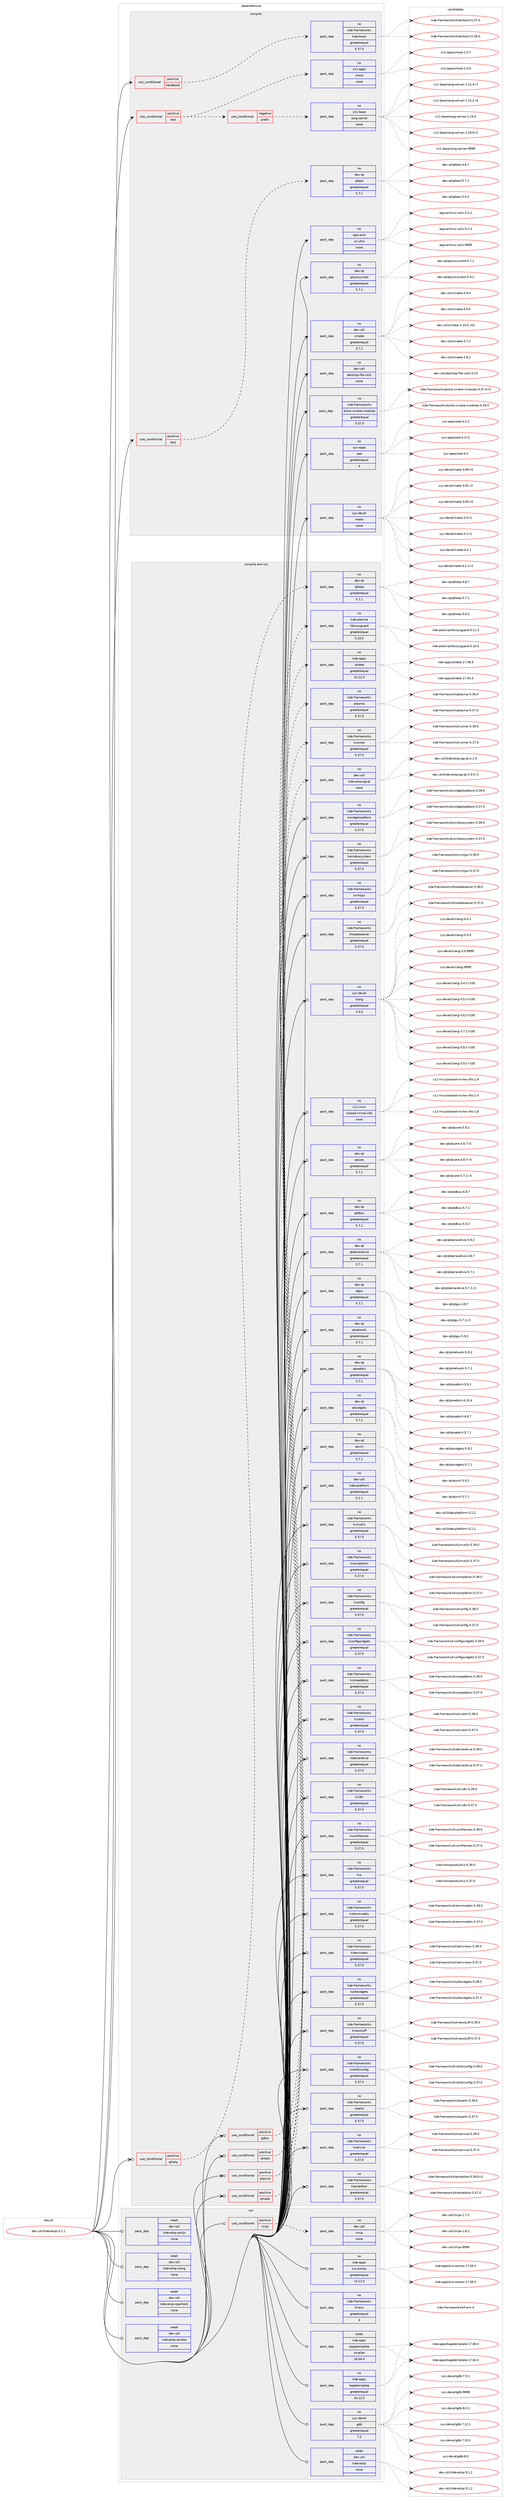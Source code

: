 digraph prolog {

# *************
# Graph options
# *************

newrank=true;
concentrate=true;
compound=true;
graph [rankdir=LR,fontname=Helvetica,fontsize=10,ranksep=1.5];#, ranksep=2.5, nodesep=0.2];
edge  [arrowhead=vee];
node  [fontname=Helvetica,fontsize=10];

# **********
# The ebuild
# **********

subgraph cluster_leftcol {
color=gray;
rank=same;
label=<<i>ebuild</i>>;
id [label="dev-util/kdevelop-5.1.1", color=red, width=4, href="../dev-util/kdevelop-5.1.1.svg"];
}

# ****************
# The dependencies
# ****************

subgraph cluster_midcol {
color=gray;
label=<<i>dependencies</i>>;
subgraph cluster_compile {
fillcolor="#eeeeee";
style=filled;
label=<<i>compile</i>>;
subgraph cond78330 {
dependency286411 [label=<<TABLE BORDER="0" CELLBORDER="1" CELLSPACING="0" CELLPADDING="4"><TR><TD ROWSPAN="3" CELLPADDING="10">use_conditional</TD></TR><TR><TD>positive</TD></TR><TR><TD>handbook</TD></TR></TABLE>>, shape=none, color=red];
subgraph pack203830 {
dependency286412 [label=<<TABLE BORDER="0" CELLBORDER="1" CELLSPACING="0" CELLPADDING="4" WIDTH="220"><TR><TD ROWSPAN="6" CELLPADDING="30">pack_dep</TD></TR><TR><TD WIDTH="110">no</TD></TR><TR><TD>kde-frameworks</TD></TR><TR><TD>kdoctools</TD></TR><TR><TD>greaterequal</TD></TR><TR><TD>5.37.0</TD></TR></TABLE>>, shape=none, color=blue];
}
dependency286411:e -> dependency286412:w [weight=20,style="dashed",arrowhead="vee"];
}
id:e -> dependency286411:w [weight=20,style="solid",arrowhead="vee"];
subgraph cond78331 {
dependency286413 [label=<<TABLE BORDER="0" CELLBORDER="1" CELLSPACING="0" CELLPADDING="4"><TR><TD ROWSPAN="3" CELLPADDING="10">use_conditional</TD></TR><TR><TD>positive</TD></TR><TR><TD>test</TD></TR></TABLE>>, shape=none, color=red];
subgraph cond78332 {
dependency286414 [label=<<TABLE BORDER="0" CELLBORDER="1" CELLSPACING="0" CELLPADDING="4"><TR><TD ROWSPAN="3" CELLPADDING="10">use_conditional</TD></TR><TR><TD>negative</TD></TR><TR><TD>prefix</TD></TR></TABLE>>, shape=none, color=red];
subgraph pack203831 {
dependency286415 [label=<<TABLE BORDER="0" CELLBORDER="1" CELLSPACING="0" CELLPADDING="4" WIDTH="220"><TR><TD ROWSPAN="6" CELLPADDING="30">pack_dep</TD></TR><TR><TD WIDTH="110">no</TD></TR><TR><TD>x11-base</TD></TR><TR><TD>xorg-server</TD></TR><TR><TD>none</TD></TR><TR><TD></TD></TR></TABLE>>, shape=none, color=blue];
}
dependency286414:e -> dependency286415:w [weight=20,style="dashed",arrowhead="vee"];
}
dependency286413:e -> dependency286414:w [weight=20,style="dashed",arrowhead="vee"];
subgraph pack203832 {
dependency286416 [label=<<TABLE BORDER="0" CELLBORDER="1" CELLSPACING="0" CELLPADDING="4" WIDTH="220"><TR><TD ROWSPAN="6" CELLPADDING="30">pack_dep</TD></TR><TR><TD WIDTH="110">no</TD></TR><TR><TD>x11-apps</TD></TR><TR><TD>xhost</TD></TR><TR><TD>none</TD></TR><TR><TD></TD></TR></TABLE>>, shape=none, color=blue];
}
dependency286413:e -> dependency286416:w [weight=20,style="dashed",arrowhead="vee"];
}
id:e -> dependency286413:w [weight=20,style="solid",arrowhead="vee"];
subgraph cond78333 {
dependency286417 [label=<<TABLE BORDER="0" CELLBORDER="1" CELLSPACING="0" CELLPADDING="4"><TR><TD ROWSPAN="3" CELLPADDING="10">use_conditional</TD></TR><TR><TD>positive</TD></TR><TR><TD>test</TD></TR></TABLE>>, shape=none, color=red];
subgraph pack203833 {
dependency286418 [label=<<TABLE BORDER="0" CELLBORDER="1" CELLSPACING="0" CELLPADDING="4" WIDTH="220"><TR><TD ROWSPAN="6" CELLPADDING="30">pack_dep</TD></TR><TR><TD WIDTH="110">no</TD></TR><TR><TD>dev-qt</TD></TR><TR><TD>qttest</TD></TR><TR><TD>greaterequal</TD></TR><TR><TD>5.7.1</TD></TR></TABLE>>, shape=none, color=blue];
}
dependency286417:e -> dependency286418:w [weight=20,style="dashed",arrowhead="vee"];
}
id:e -> dependency286417:w [weight=20,style="solid",arrowhead="vee"];
subgraph pack203834 {
dependency286419 [label=<<TABLE BORDER="0" CELLBORDER="1" CELLSPACING="0" CELLPADDING="4" WIDTH="220"><TR><TD ROWSPAN="6" CELLPADDING="30">pack_dep</TD></TR><TR><TD WIDTH="110">no</TD></TR><TR><TD>app-arch</TD></TR><TR><TD>xz-utils</TD></TR><TR><TD>none</TD></TR><TR><TD></TD></TR></TABLE>>, shape=none, color=blue];
}
id:e -> dependency286419:w [weight=20,style="solid",arrowhead="vee"];
subgraph pack203835 {
dependency286420 [label=<<TABLE BORDER="0" CELLBORDER="1" CELLSPACING="0" CELLPADDING="4" WIDTH="220"><TR><TD ROWSPAN="6" CELLPADDING="30">pack_dep</TD></TR><TR><TD WIDTH="110">no</TD></TR><TR><TD>dev-qt</TD></TR><TR><TD>qtconcurrent</TD></TR><TR><TD>greaterequal</TD></TR><TR><TD>5.7.1</TD></TR></TABLE>>, shape=none, color=blue];
}
id:e -> dependency286420:w [weight=20,style="solid",arrowhead="vee"];
subgraph pack203836 {
dependency286421 [label=<<TABLE BORDER="0" CELLBORDER="1" CELLSPACING="0" CELLPADDING="4" WIDTH="220"><TR><TD ROWSPAN="6" CELLPADDING="30">pack_dep</TD></TR><TR><TD WIDTH="110">no</TD></TR><TR><TD>dev-util</TD></TR><TR><TD>cmake</TD></TR><TR><TD>greaterequal</TD></TR><TR><TD>3.7.2</TD></TR></TABLE>>, shape=none, color=blue];
}
id:e -> dependency286421:w [weight=20,style="solid",arrowhead="vee"];
subgraph pack203837 {
dependency286422 [label=<<TABLE BORDER="0" CELLBORDER="1" CELLSPACING="0" CELLPADDING="4" WIDTH="220"><TR><TD ROWSPAN="6" CELLPADDING="30">pack_dep</TD></TR><TR><TD WIDTH="110">no</TD></TR><TR><TD>dev-util</TD></TR><TR><TD>desktop-file-utils</TD></TR><TR><TD>none</TD></TR><TR><TD></TD></TR></TABLE>>, shape=none, color=blue];
}
id:e -> dependency286422:w [weight=20,style="solid",arrowhead="vee"];
subgraph pack203838 {
dependency286423 [label=<<TABLE BORDER="0" CELLBORDER="1" CELLSPACING="0" CELLPADDING="4" WIDTH="220"><TR><TD ROWSPAN="6" CELLPADDING="30">pack_dep</TD></TR><TR><TD WIDTH="110">no</TD></TR><TR><TD>kde-frameworks</TD></TR><TR><TD>extra-cmake-modules</TD></TR><TR><TD>greaterequal</TD></TR><TR><TD>5.37.0</TD></TR></TABLE>>, shape=none, color=blue];
}
id:e -> dependency286423:w [weight=20,style="solid",arrowhead="vee"];
subgraph pack203839 {
dependency286424 [label=<<TABLE BORDER="0" CELLBORDER="1" CELLSPACING="0" CELLPADDING="4" WIDTH="220"><TR><TD ROWSPAN="6" CELLPADDING="30">pack_dep</TD></TR><TR><TD WIDTH="110">no</TD></TR><TR><TD>sys-apps</TD></TR><TR><TD>sed</TD></TR><TR><TD>greaterequal</TD></TR><TR><TD>4</TD></TR></TABLE>>, shape=none, color=blue];
}
id:e -> dependency286424:w [weight=20,style="solid",arrowhead="vee"];
subgraph pack203840 {
dependency286425 [label=<<TABLE BORDER="0" CELLBORDER="1" CELLSPACING="0" CELLPADDING="4" WIDTH="220"><TR><TD ROWSPAN="6" CELLPADDING="30">pack_dep</TD></TR><TR><TD WIDTH="110">no</TD></TR><TR><TD>sys-devel</TD></TR><TR><TD>make</TD></TR><TR><TD>none</TD></TR><TR><TD></TD></TR></TABLE>>, shape=none, color=blue];
}
id:e -> dependency286425:w [weight=20,style="solid",arrowhead="vee"];
}
subgraph cluster_compileandrun {
fillcolor="#eeeeee";
style=filled;
label=<<i>compile and run</i>>;
subgraph cond78334 {
dependency286426 [label=<<TABLE BORDER="0" CELLBORDER="1" CELLSPACING="0" CELLPADDING="4"><TR><TD ROWSPAN="3" CELLPADDING="10">use_conditional</TD></TR><TR><TD>positive</TD></TR><TR><TD>gdbui</TD></TR></TABLE>>, shape=none, color=red];
subgraph pack203841 {
dependency286427 [label=<<TABLE BORDER="0" CELLBORDER="1" CELLSPACING="0" CELLPADDING="4" WIDTH="220"><TR><TD ROWSPAN="6" CELLPADDING="30">pack_dep</TD></TR><TR><TD WIDTH="110">no</TD></TR><TR><TD>kde-plasma</TD></TR><TR><TD>libksysguard</TD></TR><TR><TD>greaterequal</TD></TR><TR><TD>5.10.5</TD></TR></TABLE>>, shape=none, color=blue];
}
dependency286426:e -> dependency286427:w [weight=20,style="dashed",arrowhead="vee"];
}
id:e -> dependency286426:w [weight=20,style="solid",arrowhead="odotvee"];
subgraph cond78335 {
dependency286428 [label=<<TABLE BORDER="0" CELLBORDER="1" CELLSPACING="0" CELLPADDING="4"><TR><TD ROWSPAN="3" CELLPADDING="10">use_conditional</TD></TR><TR><TD>positive</TD></TR><TR><TD>okteta</TD></TR></TABLE>>, shape=none, color=red];
subgraph pack203842 {
dependency286429 [label=<<TABLE BORDER="0" CELLBORDER="1" CELLSPACING="0" CELLPADDING="4" WIDTH="220"><TR><TD ROWSPAN="6" CELLPADDING="30">pack_dep</TD></TR><TR><TD WIDTH="110">no</TD></TR><TR><TD>kde-apps</TD></TR><TR><TD>okteta</TD></TR><TR><TD>greaterequal</TD></TR><TR><TD>14.12.0</TD></TR></TABLE>>, shape=none, color=blue];
}
dependency286428:e -> dependency286429:w [weight=20,style="dashed",arrowhead="vee"];
}
id:e -> dependency286428:w [weight=20,style="solid",arrowhead="odotvee"];
subgraph cond78336 {
dependency286430 [label=<<TABLE BORDER="0" CELLBORDER="1" CELLSPACING="0" CELLPADDING="4"><TR><TD ROWSPAN="3" CELLPADDING="10">use_conditional</TD></TR><TR><TD>positive</TD></TR><TR><TD>plasma</TD></TR></TABLE>>, shape=none, color=red];
subgraph pack203843 {
dependency286431 [label=<<TABLE BORDER="0" CELLBORDER="1" CELLSPACING="0" CELLPADDING="4" WIDTH="220"><TR><TD ROWSPAN="6" CELLPADDING="30">pack_dep</TD></TR><TR><TD WIDTH="110">no</TD></TR><TR><TD>kde-frameworks</TD></TR><TR><TD>krunner</TD></TR><TR><TD>greaterequal</TD></TR><TR><TD>5.37.0</TD></TR></TABLE>>, shape=none, color=blue];
}
dependency286430:e -> dependency286431:w [weight=20,style="dashed",arrowhead="vee"];
subgraph pack203844 {
dependency286432 [label=<<TABLE BORDER="0" CELLBORDER="1" CELLSPACING="0" CELLPADDING="4" WIDTH="220"><TR><TD ROWSPAN="6" CELLPADDING="30">pack_dep</TD></TR><TR><TD WIDTH="110">no</TD></TR><TR><TD>kde-frameworks</TD></TR><TR><TD>plasma</TD></TR><TR><TD>greaterequal</TD></TR><TR><TD>5.37.0</TD></TR></TABLE>>, shape=none, color=blue];
}
dependency286430:e -> dependency286432:w [weight=20,style="dashed",arrowhead="vee"];
}
id:e -> dependency286430:w [weight=20,style="solid",arrowhead="odotvee"];
subgraph cond78337 {
dependency286433 [label=<<TABLE BORDER="0" CELLBORDER="1" CELLSPACING="0" CELLPADDING="4"><TR><TD ROWSPAN="3" CELLPADDING="10">use_conditional</TD></TR><TR><TD>positive</TD></TR><TR><TD>qmake</TD></TR></TABLE>>, shape=none, color=red];
subgraph pack203845 {
dependency286434 [label=<<TABLE BORDER="0" CELLBORDER="1" CELLSPACING="0" CELLPADDING="4" WIDTH="220"><TR><TD ROWSPAN="6" CELLPADDING="30">pack_dep</TD></TR><TR><TD WIDTH="110">no</TD></TR><TR><TD>dev-util</TD></TR><TR><TD>kdevelop-pg-qt</TD></TR><TR><TD>none</TD></TR><TR><TD></TD></TR></TABLE>>, shape=none, color=blue];
}
dependency286433:e -> dependency286434:w [weight=20,style="dashed",arrowhead="vee"];
}
id:e -> dependency286433:w [weight=20,style="solid",arrowhead="odotvee"];
subgraph cond78338 {
dependency286435 [label=<<TABLE BORDER="0" CELLBORDER="1" CELLSPACING="0" CELLPADDING="4"><TR><TD ROWSPAN="3" CELLPADDING="10">use_conditional</TD></TR><TR><TD>positive</TD></TR><TR><TD>qthelp</TD></TR></TABLE>>, shape=none, color=red];
subgraph pack203846 {
dependency286436 [label=<<TABLE BORDER="0" CELLBORDER="1" CELLSPACING="0" CELLPADDING="4" WIDTH="220"><TR><TD ROWSPAN="6" CELLPADDING="30">pack_dep</TD></TR><TR><TD WIDTH="110">no</TD></TR><TR><TD>dev-qt</TD></TR><TR><TD>qthelp</TD></TR><TR><TD>greaterequal</TD></TR><TR><TD>5.7.1</TD></TR></TABLE>>, shape=none, color=blue];
}
dependency286435:e -> dependency286436:w [weight=20,style="dashed",arrowhead="vee"];
}
id:e -> dependency286435:w [weight=20,style="solid",arrowhead="odotvee"];
subgraph pack203847 {
dependency286437 [label=<<TABLE BORDER="0" CELLBORDER="1" CELLSPACING="0" CELLPADDING="4" WIDTH="220"><TR><TD ROWSPAN="6" CELLPADDING="30">pack_dep</TD></TR><TR><TD WIDTH="110">no</TD></TR><TR><TD>dev-qt</TD></TR><TR><TD>qtcore</TD></TR><TR><TD>greaterequal</TD></TR><TR><TD>5.7.1</TD></TR></TABLE>>, shape=none, color=blue];
}
id:e -> dependency286437:w [weight=20,style="solid",arrowhead="odotvee"];
subgraph pack203848 {
dependency286438 [label=<<TABLE BORDER="0" CELLBORDER="1" CELLSPACING="0" CELLPADDING="4" WIDTH="220"><TR><TD ROWSPAN="6" CELLPADDING="30">pack_dep</TD></TR><TR><TD WIDTH="110">no</TD></TR><TR><TD>dev-qt</TD></TR><TR><TD>qtdbus</TD></TR><TR><TD>greaterequal</TD></TR><TR><TD>5.7.1</TD></TR></TABLE>>, shape=none, color=blue];
}
id:e -> dependency286438:w [weight=20,style="solid",arrowhead="odotvee"];
subgraph pack203849 {
dependency286439 [label=<<TABLE BORDER="0" CELLBORDER="1" CELLSPACING="0" CELLPADDING="4" WIDTH="220"><TR><TD ROWSPAN="6" CELLPADDING="30">pack_dep</TD></TR><TR><TD WIDTH="110">no</TD></TR><TR><TD>dev-qt</TD></TR><TR><TD>qtdeclarative</TD></TR><TR><TD>greaterequal</TD></TR><TR><TD>5.7.1</TD></TR></TABLE>>, shape=none, color=blue];
}
id:e -> dependency286439:w [weight=20,style="solid",arrowhead="odotvee"];
subgraph pack203850 {
dependency286440 [label=<<TABLE BORDER="0" CELLBORDER="1" CELLSPACING="0" CELLPADDING="4" WIDTH="220"><TR><TD ROWSPAN="6" CELLPADDING="30">pack_dep</TD></TR><TR><TD WIDTH="110">no</TD></TR><TR><TD>dev-qt</TD></TR><TR><TD>qtgui</TD></TR><TR><TD>greaterequal</TD></TR><TR><TD>5.7.1</TD></TR></TABLE>>, shape=none, color=blue];
}
id:e -> dependency286440:w [weight=20,style="solid",arrowhead="odotvee"];
subgraph pack203851 {
dependency286441 [label=<<TABLE BORDER="0" CELLBORDER="1" CELLSPACING="0" CELLPADDING="4" WIDTH="220"><TR><TD ROWSPAN="6" CELLPADDING="30">pack_dep</TD></TR><TR><TD WIDTH="110">no</TD></TR><TR><TD>dev-qt</TD></TR><TR><TD>qtnetwork</TD></TR><TR><TD>greaterequal</TD></TR><TR><TD>5.7.1</TD></TR></TABLE>>, shape=none, color=blue];
}
id:e -> dependency286441:w [weight=20,style="solid",arrowhead="odotvee"];
subgraph pack203852 {
dependency286442 [label=<<TABLE BORDER="0" CELLBORDER="1" CELLSPACING="0" CELLPADDING="4" WIDTH="220"><TR><TD ROWSPAN="6" CELLPADDING="30">pack_dep</TD></TR><TR><TD WIDTH="110">no</TD></TR><TR><TD>dev-qt</TD></TR><TR><TD>qtwebkit</TD></TR><TR><TD>greaterequal</TD></TR><TR><TD>5.7.1</TD></TR></TABLE>>, shape=none, color=blue];
}
id:e -> dependency286442:w [weight=20,style="solid",arrowhead="odotvee"];
subgraph pack203853 {
dependency286443 [label=<<TABLE BORDER="0" CELLBORDER="1" CELLSPACING="0" CELLPADDING="4" WIDTH="220"><TR><TD ROWSPAN="6" CELLPADDING="30">pack_dep</TD></TR><TR><TD WIDTH="110">no</TD></TR><TR><TD>dev-qt</TD></TR><TR><TD>qtwidgets</TD></TR><TR><TD>greaterequal</TD></TR><TR><TD>5.7.1</TD></TR></TABLE>>, shape=none, color=blue];
}
id:e -> dependency286443:w [weight=20,style="solid",arrowhead="odotvee"];
subgraph pack203854 {
dependency286444 [label=<<TABLE BORDER="0" CELLBORDER="1" CELLSPACING="0" CELLPADDING="4" WIDTH="220"><TR><TD ROWSPAN="6" CELLPADDING="30">pack_dep</TD></TR><TR><TD WIDTH="110">no</TD></TR><TR><TD>dev-qt</TD></TR><TR><TD>qtxml</TD></TR><TR><TD>greaterequal</TD></TR><TR><TD>5.7.1</TD></TR></TABLE>>, shape=none, color=blue];
}
id:e -> dependency286444:w [weight=20,style="solid",arrowhead="odotvee"];
subgraph pack203855 {
dependency286445 [label=<<TABLE BORDER="0" CELLBORDER="1" CELLSPACING="0" CELLPADDING="4" WIDTH="220"><TR><TD ROWSPAN="6" CELLPADDING="30">pack_dep</TD></TR><TR><TD WIDTH="110">no</TD></TR><TR><TD>dev-util</TD></TR><TR><TD>kdevplatform</TD></TR><TR><TD>greaterequal</TD></TR><TR><TD>5.1.1</TD></TR></TABLE>>, shape=none, color=blue];
}
id:e -> dependency286445:w [weight=20,style="solid",arrowhead="odotvee"];
subgraph pack203856 {
dependency286446 [label=<<TABLE BORDER="0" CELLBORDER="1" CELLSPACING="0" CELLPADDING="4" WIDTH="220"><TR><TD ROWSPAN="6" CELLPADDING="30">pack_dep</TD></TR><TR><TD WIDTH="110">no</TD></TR><TR><TD>kde-frameworks</TD></TR><TR><TD>kcmutils</TD></TR><TR><TD>greaterequal</TD></TR><TR><TD>5.37.0</TD></TR></TABLE>>, shape=none, color=blue];
}
id:e -> dependency286446:w [weight=20,style="solid",arrowhead="odotvee"];
subgraph pack203857 {
dependency286447 [label=<<TABLE BORDER="0" CELLBORDER="1" CELLSPACING="0" CELLPADDING="4" WIDTH="220"><TR><TD ROWSPAN="6" CELLPADDING="30">pack_dep</TD></TR><TR><TD WIDTH="110">no</TD></TR><TR><TD>kde-frameworks</TD></TR><TR><TD>kcompletion</TD></TR><TR><TD>greaterequal</TD></TR><TR><TD>5.37.0</TD></TR></TABLE>>, shape=none, color=blue];
}
id:e -> dependency286447:w [weight=20,style="solid",arrowhead="odotvee"];
subgraph pack203858 {
dependency286448 [label=<<TABLE BORDER="0" CELLBORDER="1" CELLSPACING="0" CELLPADDING="4" WIDTH="220"><TR><TD ROWSPAN="6" CELLPADDING="30">pack_dep</TD></TR><TR><TD WIDTH="110">no</TD></TR><TR><TD>kde-frameworks</TD></TR><TR><TD>kconfig</TD></TR><TR><TD>greaterequal</TD></TR><TR><TD>5.37.0</TD></TR></TABLE>>, shape=none, color=blue];
}
id:e -> dependency286448:w [weight=20,style="solid",arrowhead="odotvee"];
subgraph pack203859 {
dependency286449 [label=<<TABLE BORDER="0" CELLBORDER="1" CELLSPACING="0" CELLPADDING="4" WIDTH="220"><TR><TD ROWSPAN="6" CELLPADDING="30">pack_dep</TD></TR><TR><TD WIDTH="110">no</TD></TR><TR><TD>kde-frameworks</TD></TR><TR><TD>kconfigwidgets</TD></TR><TR><TD>greaterequal</TD></TR><TR><TD>5.37.0</TD></TR></TABLE>>, shape=none, color=blue];
}
id:e -> dependency286449:w [weight=20,style="solid",arrowhead="odotvee"];
subgraph pack203860 {
dependency286450 [label=<<TABLE BORDER="0" CELLBORDER="1" CELLSPACING="0" CELLPADDING="4" WIDTH="220"><TR><TD ROWSPAN="6" CELLPADDING="30">pack_dep</TD></TR><TR><TD WIDTH="110">no</TD></TR><TR><TD>kde-frameworks</TD></TR><TR><TD>kcoreaddons</TD></TR><TR><TD>greaterequal</TD></TR><TR><TD>5.37.0</TD></TR></TABLE>>, shape=none, color=blue];
}
id:e -> dependency286450:w [weight=20,style="solid",arrowhead="odotvee"];
subgraph pack203861 {
dependency286451 [label=<<TABLE BORDER="0" CELLBORDER="1" CELLSPACING="0" CELLPADDING="4" WIDTH="220"><TR><TD ROWSPAN="6" CELLPADDING="30">pack_dep</TD></TR><TR><TD WIDTH="110">no</TD></TR><TR><TD>kde-frameworks</TD></TR><TR><TD>kcrash</TD></TR><TR><TD>greaterequal</TD></TR><TR><TD>5.37.0</TD></TR></TABLE>>, shape=none, color=blue];
}
id:e -> dependency286451:w [weight=20,style="solid",arrowhead="odotvee"];
subgraph pack203862 {
dependency286452 [label=<<TABLE BORDER="0" CELLBORDER="1" CELLSPACING="0" CELLPADDING="4" WIDTH="220"><TR><TD ROWSPAN="6" CELLPADDING="30">pack_dep</TD></TR><TR><TD WIDTH="110">no</TD></TR><TR><TD>kde-frameworks</TD></TR><TR><TD>kdeclarative</TD></TR><TR><TD>greaterequal</TD></TR><TR><TD>5.37.0</TD></TR></TABLE>>, shape=none, color=blue];
}
id:e -> dependency286452:w [weight=20,style="solid",arrowhead="odotvee"];
subgraph pack203863 {
dependency286453 [label=<<TABLE BORDER="0" CELLBORDER="1" CELLSPACING="0" CELLPADDING="4" WIDTH="220"><TR><TD ROWSPAN="6" CELLPADDING="30">pack_dep</TD></TR><TR><TD WIDTH="110">no</TD></TR><TR><TD>kde-frameworks</TD></TR><TR><TD>ki18n</TD></TR><TR><TD>greaterequal</TD></TR><TR><TD>5.37.0</TD></TR></TABLE>>, shape=none, color=blue];
}
id:e -> dependency286453:w [weight=20,style="solid",arrowhead="odotvee"];
subgraph pack203864 {
dependency286454 [label=<<TABLE BORDER="0" CELLBORDER="1" CELLSPACING="0" CELLPADDING="4" WIDTH="220"><TR><TD ROWSPAN="6" CELLPADDING="30">pack_dep</TD></TR><TR><TD WIDTH="110">no</TD></TR><TR><TD>kde-frameworks</TD></TR><TR><TD>kiconthemes</TD></TR><TR><TD>greaterequal</TD></TR><TR><TD>5.37.0</TD></TR></TABLE>>, shape=none, color=blue];
}
id:e -> dependency286454:w [weight=20,style="solid",arrowhead="odotvee"];
subgraph pack203865 {
dependency286455 [label=<<TABLE BORDER="0" CELLBORDER="1" CELLSPACING="0" CELLPADDING="4" WIDTH="220"><TR><TD ROWSPAN="6" CELLPADDING="30">pack_dep</TD></TR><TR><TD WIDTH="110">no</TD></TR><TR><TD>kde-frameworks</TD></TR><TR><TD>kio</TD></TR><TR><TD>greaterequal</TD></TR><TR><TD>5.37.0</TD></TR></TABLE>>, shape=none, color=blue];
}
id:e -> dependency286455:w [weight=20,style="solid",arrowhead="odotvee"];
subgraph pack203866 {
dependency286456 [label=<<TABLE BORDER="0" CELLBORDER="1" CELLSPACING="0" CELLPADDING="4" WIDTH="220"><TR><TD ROWSPAN="6" CELLPADDING="30">pack_dep</TD></TR><TR><TD WIDTH="110">no</TD></TR><TR><TD>kde-frameworks</TD></TR><TR><TD>kitemmodels</TD></TR><TR><TD>greaterequal</TD></TR><TR><TD>5.37.0</TD></TR></TABLE>>, shape=none, color=blue];
}
id:e -> dependency286456:w [weight=20,style="solid",arrowhead="odotvee"];
subgraph pack203867 {
dependency286457 [label=<<TABLE BORDER="0" CELLBORDER="1" CELLSPACING="0" CELLPADDING="4" WIDTH="220"><TR><TD ROWSPAN="6" CELLPADDING="30">pack_dep</TD></TR><TR><TD WIDTH="110">no</TD></TR><TR><TD>kde-frameworks</TD></TR><TR><TD>kitemviews</TD></TR><TR><TD>greaterequal</TD></TR><TR><TD>5.37.0</TD></TR></TABLE>>, shape=none, color=blue];
}
id:e -> dependency286457:w [weight=20,style="solid",arrowhead="odotvee"];
subgraph pack203868 {
dependency286458 [label=<<TABLE BORDER="0" CELLBORDER="1" CELLSPACING="0" CELLPADDING="4" WIDTH="220"><TR><TD ROWSPAN="6" CELLPADDING="30">pack_dep</TD></TR><TR><TD WIDTH="110">no</TD></TR><TR><TD>kde-frameworks</TD></TR><TR><TD>kjobwidgets</TD></TR><TR><TD>greaterequal</TD></TR><TR><TD>5.37.0</TD></TR></TABLE>>, shape=none, color=blue];
}
id:e -> dependency286458:w [weight=20,style="solid",arrowhead="odotvee"];
subgraph pack203869 {
dependency286459 [label=<<TABLE BORDER="0" CELLBORDER="1" CELLSPACING="0" CELLPADDING="4" WIDTH="220"><TR><TD ROWSPAN="6" CELLPADDING="30">pack_dep</TD></TR><TR><TD WIDTH="110">no</TD></TR><TR><TD>kde-frameworks</TD></TR><TR><TD>knewstuff</TD></TR><TR><TD>greaterequal</TD></TR><TR><TD>5.37.0</TD></TR></TABLE>>, shape=none, color=blue];
}
id:e -> dependency286459:w [weight=20,style="solid",arrowhead="odotvee"];
subgraph pack203870 {
dependency286460 [label=<<TABLE BORDER="0" CELLBORDER="1" CELLSPACING="0" CELLPADDING="4" WIDTH="220"><TR><TD ROWSPAN="6" CELLPADDING="30">pack_dep</TD></TR><TR><TD WIDTH="110">no</TD></TR><TR><TD>kde-frameworks</TD></TR><TR><TD>knotifyconfig</TD></TR><TR><TD>greaterequal</TD></TR><TR><TD>5.37.0</TD></TR></TABLE>>, shape=none, color=blue];
}
id:e -> dependency286460:w [weight=20,style="solid",arrowhead="odotvee"];
subgraph pack203871 {
dependency286461 [label=<<TABLE BORDER="0" CELLBORDER="1" CELLSPACING="0" CELLPADDING="4" WIDTH="220"><TR><TD ROWSPAN="6" CELLPADDING="30">pack_dep</TD></TR><TR><TD WIDTH="110">no</TD></TR><TR><TD>kde-frameworks</TD></TR><TR><TD>kparts</TD></TR><TR><TD>greaterequal</TD></TR><TR><TD>5.37.0</TD></TR></TABLE>>, shape=none, color=blue];
}
id:e -> dependency286461:w [weight=20,style="solid",arrowhead="odotvee"];
subgraph pack203872 {
dependency286462 [label=<<TABLE BORDER="0" CELLBORDER="1" CELLSPACING="0" CELLPADDING="4" WIDTH="220"><TR><TD ROWSPAN="6" CELLPADDING="30">pack_dep</TD></TR><TR><TD WIDTH="110">no</TD></TR><TR><TD>kde-frameworks</TD></TR><TR><TD>kservice</TD></TR><TR><TD>greaterequal</TD></TR><TR><TD>5.37.0</TD></TR></TABLE>>, shape=none, color=blue];
}
id:e -> dependency286462:w [weight=20,style="solid",arrowhead="odotvee"];
subgraph pack203873 {
dependency286463 [label=<<TABLE BORDER="0" CELLBORDER="1" CELLSPACING="0" CELLPADDING="4" WIDTH="220"><TR><TD ROWSPAN="6" CELLPADDING="30">pack_dep</TD></TR><TR><TD WIDTH="110">no</TD></TR><TR><TD>kde-frameworks</TD></TR><TR><TD>ktexteditor</TD></TR><TR><TD>greaterequal</TD></TR><TR><TD>5.37.0</TD></TR></TABLE>>, shape=none, color=blue];
}
id:e -> dependency286463:w [weight=20,style="solid",arrowhead="odotvee"];
subgraph pack203874 {
dependency286464 [label=<<TABLE BORDER="0" CELLBORDER="1" CELLSPACING="0" CELLPADDING="4" WIDTH="220"><TR><TD ROWSPAN="6" CELLPADDING="30">pack_dep</TD></TR><TR><TD WIDTH="110">no</TD></TR><TR><TD>kde-frameworks</TD></TR><TR><TD>kwidgetsaddons</TD></TR><TR><TD>greaterequal</TD></TR><TR><TD>5.37.0</TD></TR></TABLE>>, shape=none, color=blue];
}
id:e -> dependency286464:w [weight=20,style="solid",arrowhead="odotvee"];
subgraph pack203875 {
dependency286465 [label=<<TABLE BORDER="0" CELLBORDER="1" CELLSPACING="0" CELLPADDING="4" WIDTH="220"><TR><TD ROWSPAN="6" CELLPADDING="30">pack_dep</TD></TR><TR><TD WIDTH="110">no</TD></TR><TR><TD>kde-frameworks</TD></TR><TR><TD>kwindowsystem</TD></TR><TR><TD>greaterequal</TD></TR><TR><TD>5.37.0</TD></TR></TABLE>>, shape=none, color=blue];
}
id:e -> dependency286465:w [weight=20,style="solid",arrowhead="odotvee"];
subgraph pack203876 {
dependency286466 [label=<<TABLE BORDER="0" CELLBORDER="1" CELLSPACING="0" CELLPADDING="4" WIDTH="220"><TR><TD ROWSPAN="6" CELLPADDING="30">pack_dep</TD></TR><TR><TD WIDTH="110">no</TD></TR><TR><TD>kde-frameworks</TD></TR><TR><TD>kxmlgui</TD></TR><TR><TD>greaterequal</TD></TR><TR><TD>5.37.0</TD></TR></TABLE>>, shape=none, color=blue];
}
id:e -> dependency286466:w [weight=20,style="solid",arrowhead="odotvee"];
subgraph pack203877 {
dependency286467 [label=<<TABLE BORDER="0" CELLBORDER="1" CELLSPACING="0" CELLPADDING="4" WIDTH="220"><TR><TD ROWSPAN="6" CELLPADDING="30">pack_dep</TD></TR><TR><TD WIDTH="110">no</TD></TR><TR><TD>kde-frameworks</TD></TR><TR><TD>threadweaver</TD></TR><TR><TD>greaterequal</TD></TR><TR><TD>5.37.0</TD></TR></TABLE>>, shape=none, color=blue];
}
id:e -> dependency286467:w [weight=20,style="solid",arrowhead="odotvee"];
subgraph pack203878 {
dependency286468 [label=<<TABLE BORDER="0" CELLBORDER="1" CELLSPACING="0" CELLPADDING="4" WIDTH="220"><TR><TD ROWSPAN="6" CELLPADDING="30">pack_dep</TD></TR><TR><TD WIDTH="110">no</TD></TR><TR><TD>sys-devel</TD></TR><TR><TD>clang</TD></TR><TR><TD>greaterequal</TD></TR><TR><TD>3.5.0</TD></TR></TABLE>>, shape=none, color=blue];
}
id:e -> dependency286468:w [weight=20,style="solid",arrowhead="odotvee"];
subgraph pack203879 {
dependency286469 [label=<<TABLE BORDER="0" CELLBORDER="1" CELLSPACING="0" CELLPADDING="4" WIDTH="220"><TR><TD ROWSPAN="6" CELLPADDING="30">pack_dep</TD></TR><TR><TD WIDTH="110">no</TD></TR><TR><TD>x11-misc</TD></TR><TR><TD>shared-mime-info</TD></TR><TR><TD>none</TD></TR><TR><TD></TD></TR></TABLE>>, shape=none, color=blue];
}
id:e -> dependency286469:w [weight=20,style="solid",arrowhead="odotvee"];
}
subgraph cluster_run {
fillcolor="#eeeeee";
style=filled;
label=<<i>run</i>>;
subgraph cond78339 {
dependency286470 [label=<<TABLE BORDER="0" CELLBORDER="1" CELLSPACING="0" CELLPADDING="4"><TR><TD ROWSPAN="3" CELLPADDING="10">use_conditional</TD></TR><TR><TD>positive</TD></TR><TR><TD>ninja</TD></TR></TABLE>>, shape=none, color=red];
subgraph pack203880 {
dependency286471 [label=<<TABLE BORDER="0" CELLBORDER="1" CELLSPACING="0" CELLPADDING="4" WIDTH="220"><TR><TD ROWSPAN="6" CELLPADDING="30">pack_dep</TD></TR><TR><TD WIDTH="110">no</TD></TR><TR><TD>dev-util</TD></TR><TR><TD>ninja</TD></TR><TR><TD>none</TD></TR><TR><TD></TD></TR></TABLE>>, shape=none, color=blue];
}
dependency286470:e -> dependency286471:w [weight=20,style="dashed",arrowhead="vee"];
}
id:e -> dependency286470:w [weight=20,style="solid",arrowhead="odot"];
subgraph pack203881 {
dependency286472 [label=<<TABLE BORDER="0" CELLBORDER="1" CELLSPACING="0" CELLPADDING="4" WIDTH="220"><TR><TD ROWSPAN="6" CELLPADDING="30">pack_dep</TD></TR><TR><TD WIDTH="110">no</TD></TR><TR><TD>kde-apps</TD></TR><TR><TD>kapptemplate</TD></TR><TR><TD>greaterequal</TD></TR><TR><TD>14.12.0</TD></TR></TABLE>>, shape=none, color=blue];
}
id:e -> dependency286472:w [weight=20,style="solid",arrowhead="odot"];
subgraph pack203882 {
dependency286473 [label=<<TABLE BORDER="0" CELLBORDER="1" CELLSPACING="0" CELLPADDING="4" WIDTH="220"><TR><TD ROWSPAN="6" CELLPADDING="30">pack_dep</TD></TR><TR><TD WIDTH="110">no</TD></TR><TR><TD>kde-apps</TD></TR><TR><TD>kio-extras</TD></TR><TR><TD>greaterequal</TD></TR><TR><TD>14.12.0</TD></TR></TABLE>>, shape=none, color=blue];
}
id:e -> dependency286473:w [weight=20,style="solid",arrowhead="odot"];
subgraph pack203883 {
dependency286474 [label=<<TABLE BORDER="0" CELLBORDER="1" CELLSPACING="0" CELLPADDING="4" WIDTH="220"><TR><TD ROWSPAN="6" CELLPADDING="30">pack_dep</TD></TR><TR><TD WIDTH="110">no</TD></TR><TR><TD>kde-frameworks</TD></TR><TR><TD>kf-env</TD></TR><TR><TD>greaterequal</TD></TR><TR><TD>4</TD></TR></TABLE>>, shape=none, color=blue];
}
id:e -> dependency286474:w [weight=20,style="solid",arrowhead="odot"];
subgraph pack203884 {
dependency286475 [label=<<TABLE BORDER="0" CELLBORDER="1" CELLSPACING="0" CELLPADDING="4" WIDTH="220"><TR><TD ROWSPAN="6" CELLPADDING="30">pack_dep</TD></TR><TR><TD WIDTH="110">no</TD></TR><TR><TD>sys-devel</TD></TR><TR><TD>gdb</TD></TR><TR><TD>greaterequal</TD></TR><TR><TD>7.0</TD></TR></TABLE>>, shape=none, color=blue];
}
id:e -> dependency286475:w [weight=20,style="solid",arrowhead="odot"];
subgraph pack203885 {
dependency286476 [label=<<TABLE BORDER="0" CELLBORDER="1" CELLSPACING="0" CELLPADDING="4" WIDTH="220"><TR><TD ROWSPAN="6" CELLPADDING="30">pack_dep</TD></TR><TR><TD WIDTH="110">weak</TD></TR><TR><TD>dev-util</TD></TR><TR><TD>kdevelop</TD></TR><TR><TD>none</TD></TR><TR><TD></TD></TR></TABLE>>, shape=none, color=blue];
}
id:e -> dependency286476:w [weight=20,style="solid",arrowhead="odot"];
subgraph pack203886 {
dependency286477 [label=<<TABLE BORDER="0" CELLBORDER="1" CELLSPACING="0" CELLPADDING="4" WIDTH="220"><TR><TD ROWSPAN="6" CELLPADDING="30">pack_dep</TD></TR><TR><TD WIDTH="110">weak</TD></TR><TR><TD>dev-util</TD></TR><TR><TD>kdevelop-clang</TD></TR><TR><TD>none</TD></TR><TR><TD></TD></TR></TABLE>>, shape=none, color=blue];
}
id:e -> dependency286477:w [weight=20,style="solid",arrowhead="odot"];
subgraph pack203887 {
dependency286478 [label=<<TABLE BORDER="0" CELLBORDER="1" CELLSPACING="0" CELLPADDING="4" WIDTH="220"><TR><TD ROWSPAN="6" CELLPADDING="30">pack_dep</TD></TR><TR><TD WIDTH="110">weak</TD></TR><TR><TD>dev-util</TD></TR><TR><TD>kdevelop-cppcheck</TD></TR><TR><TD>none</TD></TR><TR><TD></TD></TR></TABLE>>, shape=none, color=blue];
}
id:e -> dependency286478:w [weight=20,style="solid",arrowhead="odot"];
subgraph pack203888 {
dependency286479 [label=<<TABLE BORDER="0" CELLBORDER="1" CELLSPACING="0" CELLPADDING="4" WIDTH="220"><TR><TD ROWSPAN="6" CELLPADDING="30">pack_dep</TD></TR><TR><TD WIDTH="110">weak</TD></TR><TR><TD>dev-util</TD></TR><TR><TD>kdevelop-qmake</TD></TR><TR><TD>none</TD></TR><TR><TD></TD></TR></TABLE>>, shape=none, color=blue];
}
id:e -> dependency286479:w [weight=20,style="solid",arrowhead="odot"];
subgraph pack203889 {
dependency286480 [label=<<TABLE BORDER="0" CELLBORDER="1" CELLSPACING="0" CELLPADDING="4" WIDTH="220"><TR><TD ROWSPAN="6" CELLPADDING="30">pack_dep</TD></TR><TR><TD WIDTH="110">weak</TD></TR><TR><TD>dev-util</TD></TR><TR><TD>kdevelop-qmljs</TD></TR><TR><TD>none</TD></TR><TR><TD></TD></TR></TABLE>>, shape=none, color=blue];
}
id:e -> dependency286480:w [weight=20,style="solid",arrowhead="odot"];
subgraph pack203890 {
dependency286481 [label=<<TABLE BORDER="0" CELLBORDER="1" CELLSPACING="0" CELLPADDING="4" WIDTH="220"><TR><TD ROWSPAN="6" CELLPADDING="30">pack_dep</TD></TR><TR><TD WIDTH="110">weak</TD></TR><TR><TD>kde-apps</TD></TR><TR><TD>kapptemplate</TD></TR><TR><TD>smaller</TD></TR><TR><TD>16.04.0</TD></TR></TABLE>>, shape=none, color=blue];
}
id:e -> dependency286481:w [weight=20,style="solid",arrowhead="odot"];
}
}

# **************
# The candidates
# **************

subgraph cluster_choices {
rank=same;
color=gray;
label=<<i>candidates</i>>;

subgraph choice203830 {
color=black;
nodesep=1;
choice1071001014510211497109101119111114107115471071001119911611111110811545534651554648 [label="kde-frameworks/kdoctools-5.37.0", color=red, width=4,href="../kde-frameworks/kdoctools-5.37.0.svg"];
choice1071001014510211497109101119111114107115471071001119911611111110811545534651574648 [label="kde-frameworks/kdoctools-5.39.0", color=red, width=4,href="../kde-frameworks/kdoctools-5.39.0.svg"];
dependency286412:e -> choice1071001014510211497109101119111114107115471071001119911611111110811545534651554648:w [style=dotted,weight="100"];
dependency286412:e -> choice1071001014510211497109101119111114107115471071001119911611111110811545534651574648:w [style=dotted,weight="100"];
}
subgraph choice203831 {
color=black;
nodesep=1;
choice12049494598971151014712011111410345115101114118101114454946495046524511455 [label="x11-base/xorg-server-1.12.4-r7", color=red, width=4,href="../x11-base/xorg-server-1.12.4-r7.svg"];
choice12049494598971151014712011111410345115101114118101114454946495346504511452 [label="x11-base/xorg-server-1.15.2-r4", color=red, width=4,href="../x11-base/xorg-server-1.15.2-r4.svg"];
choice1204949459897115101471201111141034511510111411810111445494649574653 [label="x11-base/xorg-server-1.19.5", color=red, width=4,href="../x11-base/xorg-server-1.19.5.svg"];
choice12049494598971151014712011111410345115101114118101114454946495746534511449 [label="x11-base/xorg-server-1.19.5-r1", color=red, width=4,href="../x11-base/xorg-server-1.19.5-r1.svg"];
choice120494945989711510147120111114103451151011141181011144557575757 [label="x11-base/xorg-server-9999", color=red, width=4,href="../x11-base/xorg-server-9999.svg"];
dependency286415:e -> choice12049494598971151014712011111410345115101114118101114454946495046524511455:w [style=dotted,weight="100"];
dependency286415:e -> choice12049494598971151014712011111410345115101114118101114454946495346504511452:w [style=dotted,weight="100"];
dependency286415:e -> choice1204949459897115101471201111141034511510111411810111445494649574653:w [style=dotted,weight="100"];
dependency286415:e -> choice12049494598971151014712011111410345115101114118101114454946495746534511449:w [style=dotted,weight="100"];
dependency286415:e -> choice120494945989711510147120111114103451151011141181011144557575757:w [style=dotted,weight="100"];
}
subgraph choice203832 {
color=black;
nodesep=1;
choice1204949459711211211547120104111115116454946484654 [label="x11-apps/xhost-1.0.6", color=red, width=4,href="../x11-apps/xhost-1.0.6.svg"];
choice1204949459711211211547120104111115116454946484655 [label="x11-apps/xhost-1.0.7", color=red, width=4,href="../x11-apps/xhost-1.0.7.svg"];
dependency286416:e -> choice1204949459711211211547120104111115116454946484654:w [style=dotted,weight="100"];
dependency286416:e -> choice1204949459711211211547120104111115116454946484655:w [style=dotted,weight="100"];
}
subgraph choice203833 {
color=black;
nodesep=1;
choice1001011184511311647113116116101115116455246564655 [label="dev-qt/qttest-4.8.7", color=red, width=4,href="../dev-qt/qttest-4.8.7.svg"];
choice1001011184511311647113116116101115116455346554649 [label="dev-qt/qttest-5.7.1", color=red, width=4,href="../dev-qt/qttest-5.7.1.svg"];
choice1001011184511311647113116116101115116455346574650 [label="dev-qt/qttest-5.9.2", color=red, width=4,href="../dev-qt/qttest-5.9.2.svg"];
dependency286418:e -> choice1001011184511311647113116116101115116455246564655:w [style=dotted,weight="100"];
dependency286418:e -> choice1001011184511311647113116116101115116455346554649:w [style=dotted,weight="100"];
dependency286418:e -> choice1001011184511311647113116116101115116455346574650:w [style=dotted,weight="100"];
}
subgraph choice203834 {
color=black;
nodesep=1;
choice971121124597114991044712012245117116105108115455346504650 [label="app-arch/xz-utils-5.2.2", color=red, width=4,href="../app-arch/xz-utils-5.2.2.svg"];
choice971121124597114991044712012245117116105108115455346504651 [label="app-arch/xz-utils-5.2.3", color=red, width=4,href="../app-arch/xz-utils-5.2.3.svg"];
choice9711211245971149910447120122451171161051081154557575757 [label="app-arch/xz-utils-9999", color=red, width=4,href="../app-arch/xz-utils-9999.svg"];
dependency286419:e -> choice971121124597114991044712012245117116105108115455346504650:w [style=dotted,weight="100"];
dependency286419:e -> choice971121124597114991044712012245117116105108115455346504651:w [style=dotted,weight="100"];
dependency286419:e -> choice9711211245971149910447120122451171161051081154557575757:w [style=dotted,weight="100"];
}
subgraph choice203835 {
color=black;
nodesep=1;
choice10010111845113116471131169911111099117114114101110116455346554649 [label="dev-qt/qtconcurrent-5.7.1", color=red, width=4,href="../dev-qt/qtconcurrent-5.7.1.svg"];
choice10010111845113116471131169911111099117114114101110116455346574650 [label="dev-qt/qtconcurrent-5.9.2", color=red, width=4,href="../dev-qt/qtconcurrent-5.9.2.svg"];
dependency286420:e -> choice10010111845113116471131169911111099117114114101110116455346554649:w [style=dotted,weight="100"];
dependency286420:e -> choice10010111845113116471131169911111099117114114101110116455346574650:w [style=dotted,weight="100"];
}
subgraph choice203836 {
color=black;
nodesep=1;
choice1001011184511711610510847991099710710145514649484648951149952 [label="dev-util/cmake-3.10.0_rc4", color=red, width=4,href="../dev-util/cmake-3.10.0_rc4.svg"];
choice10010111845117116105108479910997107101455146554650 [label="dev-util/cmake-3.7.2", color=red, width=4,href="../dev-util/cmake-3.7.2.svg"];
choice10010111845117116105108479910997107101455146564650 [label="dev-util/cmake-3.8.2", color=red, width=4,href="../dev-util/cmake-3.8.2.svg"];
choice10010111845117116105108479910997107101455146574652 [label="dev-util/cmake-3.9.4", color=red, width=4,href="../dev-util/cmake-3.9.4.svg"];
choice10010111845117116105108479910997107101455146574653 [label="dev-util/cmake-3.9.5", color=red, width=4,href="../dev-util/cmake-3.9.5.svg"];
dependency286421:e -> choice1001011184511711610510847991099710710145514649484648951149952:w [style=dotted,weight="100"];
dependency286421:e -> choice10010111845117116105108479910997107101455146554650:w [style=dotted,weight="100"];
dependency286421:e -> choice10010111845117116105108479910997107101455146564650:w [style=dotted,weight="100"];
dependency286421:e -> choice10010111845117116105108479910997107101455146574652:w [style=dotted,weight="100"];
dependency286421:e -> choice10010111845117116105108479910997107101455146574653:w [style=dotted,weight="100"];
}
subgraph choice203837 {
color=black;
nodesep=1;
choice100101118451171161051084710010111510711611111245102105108101451171161051081154548465051 [label="dev-util/desktop-file-utils-0.23", color=red, width=4,href="../dev-util/desktop-file-utils-0.23.svg"];
dependency286422:e -> choice100101118451171161051084710010111510711611111245102105108101451171161051081154548465051:w [style=dotted,weight="100"];
}
subgraph choice203838 {
color=black;
nodesep=1;
choice1071001014510211497109101119111114107115471011201161149745991099710710145109111100117108101115455346515546484511449 [label="kde-frameworks/extra-cmake-modules-5.37.0-r1", color=red, width=4,href="../kde-frameworks/extra-cmake-modules-5.37.0-r1.svg"];
choice107100101451021149710910111911111410711547101120116114974599109971071014510911110011710810111545534651574648 [label="kde-frameworks/extra-cmake-modules-5.39.0", color=red, width=4,href="../kde-frameworks/extra-cmake-modules-5.39.0.svg"];
dependency286423:e -> choice1071001014510211497109101119111114107115471011201161149745991099710710145109111100117108101115455346515546484511449:w [style=dotted,weight="100"];
dependency286423:e -> choice107100101451021149710910111911111410711547101120116114974599109971071014510911110011710810111545534651574648:w [style=dotted,weight="100"];
}
subgraph choice203839 {
color=black;
nodesep=1;
choice115121115459711211211547115101100455246504650 [label="sys-apps/sed-4.2.2", color=red, width=4,href="../sys-apps/sed-4.2.2.svg"];
choice115121115459711211211547115101100455246514511449 [label="sys-apps/sed-4.3-r1", color=red, width=4,href="../sys-apps/sed-4.3-r1.svg"];
choice11512111545971121121154711510110045524652 [label="sys-apps/sed-4.4", color=red, width=4,href="../sys-apps/sed-4.4.svg"];
dependency286424:e -> choice115121115459711211211547115101100455246504650:w [style=dotted,weight="100"];
dependency286424:e -> choice115121115459711211211547115101100455246514511449:w [style=dotted,weight="100"];
dependency286424:e -> choice11512111545971121121154711510110045524652:w [style=dotted,weight="100"];
}
subgraph choice203840 {
color=black;
nodesep=1;
choice11512111545100101118101108471099710710145514656484511452 [label="sys-devel/make-3.80-r4", color=red, width=4,href="../sys-devel/make-3.80-r4.svg"];
choice11512111545100101118101108471099710710145514656494511450 [label="sys-devel/make-3.81-r2", color=red, width=4,href="../sys-devel/make-3.81-r2.svg"];
choice11512111545100101118101108471099710710145514656504511452 [label="sys-devel/make-3.82-r4", color=red, width=4,href="../sys-devel/make-3.82-r4.svg"];
choice115121115451001011181011084710997107101455246484511449 [label="sys-devel/make-4.0-r1", color=red, width=4,href="../sys-devel/make-4.0-r1.svg"];
choice115121115451001011181011084710997107101455246494511449 [label="sys-devel/make-4.1-r1", color=red, width=4,href="../sys-devel/make-4.1-r1.svg"];
choice115121115451001011181011084710997107101455246504649 [label="sys-devel/make-4.2.1", color=red, width=4,href="../sys-devel/make-4.2.1.svg"];
choice1151211154510010111810110847109971071014552465046494511449 [label="sys-devel/make-4.2.1-r1", color=red, width=4,href="../sys-devel/make-4.2.1-r1.svg"];
dependency286425:e -> choice11512111545100101118101108471099710710145514656484511452:w [style=dotted,weight="100"];
dependency286425:e -> choice11512111545100101118101108471099710710145514656494511450:w [style=dotted,weight="100"];
dependency286425:e -> choice11512111545100101118101108471099710710145514656504511452:w [style=dotted,weight="100"];
dependency286425:e -> choice115121115451001011181011084710997107101455246484511449:w [style=dotted,weight="100"];
dependency286425:e -> choice115121115451001011181011084710997107101455246494511449:w [style=dotted,weight="100"];
dependency286425:e -> choice115121115451001011181011084710997107101455246504649:w [style=dotted,weight="100"];
dependency286425:e -> choice1151211154510010111810110847109971071014552465046494511449:w [style=dotted,weight="100"];
}
subgraph choice203841 {
color=black;
nodesep=1;
choice10710010145112108971151099747108105981071151211151031179711410045534649484653 [label="kde-plasma/libksysguard-5.10.5", color=red, width=4,href="../kde-plasma/libksysguard-5.10.5.svg"];
choice10710010145112108971151099747108105981071151211151031179711410045534649494651 [label="kde-plasma/libksysguard-5.11.3", color=red, width=4,href="../kde-plasma/libksysguard-5.11.3.svg"];
dependency286427:e -> choice10710010145112108971151099747108105981071151211151031179711410045534649484653:w [style=dotted,weight="100"];
dependency286427:e -> choice10710010145112108971151099747108105981071151211151031179711410045534649494651:w [style=dotted,weight="100"];
}
subgraph choice203842 {
color=black;
nodesep=1;
choice107100101459711211211547111107116101116974549554648524651 [label="kde-apps/okteta-17.04.3", color=red, width=4,href="../kde-apps/okteta-17.04.3.svg"];
choice107100101459711211211547111107116101116974549554648564651 [label="kde-apps/okteta-17.08.3", color=red, width=4,href="../kde-apps/okteta-17.08.3.svg"];
dependency286429:e -> choice107100101459711211211547111107116101116974549554648524651:w [style=dotted,weight="100"];
dependency286429:e -> choice107100101459711211211547111107116101116974549554648564651:w [style=dotted,weight="100"];
}
subgraph choice203843 {
color=black;
nodesep=1;
choice10710010145102114971091011191111141071154710711411711011010111445534651554648 [label="kde-frameworks/krunner-5.37.0", color=red, width=4,href="../kde-frameworks/krunner-5.37.0.svg"];
choice10710010145102114971091011191111141071154710711411711011010111445534651574648 [label="kde-frameworks/krunner-5.39.0", color=red, width=4,href="../kde-frameworks/krunner-5.39.0.svg"];
dependency286431:e -> choice10710010145102114971091011191111141071154710711411711011010111445534651554648:w [style=dotted,weight="100"];
dependency286431:e -> choice10710010145102114971091011191111141071154710711411711011010111445534651574648:w [style=dotted,weight="100"];
}
subgraph choice203844 {
color=black;
nodesep=1;
choice107100101451021149710910111911111410711547112108971151099745534651554648 [label="kde-frameworks/plasma-5.37.0", color=red, width=4,href="../kde-frameworks/plasma-5.37.0.svg"];
choice107100101451021149710910111911111410711547112108971151099745534651574648 [label="kde-frameworks/plasma-5.39.0", color=red, width=4,href="../kde-frameworks/plasma-5.39.0.svg"];
dependency286432:e -> choice107100101451021149710910111911111410711547112108971151099745534651554648:w [style=dotted,weight="100"];
dependency286432:e -> choice107100101451021149710910111911111410711547112108971151099745534651574648:w [style=dotted,weight="100"];
}
subgraph choice203845 {
color=black;
nodesep=1;
choice100101118451171161051084710710010111810110811111245112103451131164550464846484511449 [label="dev-util/kdevelop-pg-qt-2.0.0-r1", color=red, width=4,href="../dev-util/kdevelop-pg-qt-2.0.0-r1.svg"];
choice10010111845117116105108471071001011181011081111124511210345113116455046494648 [label="dev-util/kdevelop-pg-qt-2.1.0", color=red, width=4,href="../dev-util/kdevelop-pg-qt-2.1.0.svg"];
dependency286434:e -> choice100101118451171161051084710710010111810110811111245112103451131164550464846484511449:w [style=dotted,weight="100"];
dependency286434:e -> choice10010111845117116105108471071001011181011081111124511210345113116455046494648:w [style=dotted,weight="100"];
}
subgraph choice203846 {
color=black;
nodesep=1;
choice1001011184511311647113116104101108112455246564655 [label="dev-qt/qthelp-4.8.7", color=red, width=4,href="../dev-qt/qthelp-4.8.7.svg"];
choice1001011184511311647113116104101108112455346554649 [label="dev-qt/qthelp-5.7.1", color=red, width=4,href="../dev-qt/qthelp-5.7.1.svg"];
choice1001011184511311647113116104101108112455346574650 [label="dev-qt/qthelp-5.9.2", color=red, width=4,href="../dev-qt/qthelp-5.9.2.svg"];
dependency286436:e -> choice1001011184511311647113116104101108112455246564655:w [style=dotted,weight="100"];
dependency286436:e -> choice1001011184511311647113116104101108112455346554649:w [style=dotted,weight="100"];
dependency286436:e -> choice1001011184511311647113116104101108112455346574650:w [style=dotted,weight="100"];
}
subgraph choice203847 {
color=black;
nodesep=1;
choice1001011184511311647113116991111141014552465646554511450 [label="dev-qt/qtcore-4.8.7-r2", color=red, width=4,href="../dev-qt/qtcore-4.8.7-r2.svg"];
choice1001011184511311647113116991111141014552465646554511451 [label="dev-qt/qtcore-4.8.7-r3", color=red, width=4,href="../dev-qt/qtcore-4.8.7-r3.svg"];
choice1001011184511311647113116991111141014553465546494511451 [label="dev-qt/qtcore-5.7.1-r3", color=red, width=4,href="../dev-qt/qtcore-5.7.1-r3.svg"];
choice100101118451131164711311699111114101455346574650 [label="dev-qt/qtcore-5.9.2", color=red, width=4,href="../dev-qt/qtcore-5.9.2.svg"];
dependency286437:e -> choice1001011184511311647113116991111141014552465646554511450:w [style=dotted,weight="100"];
dependency286437:e -> choice1001011184511311647113116991111141014552465646554511451:w [style=dotted,weight="100"];
dependency286437:e -> choice1001011184511311647113116991111141014553465546494511451:w [style=dotted,weight="100"];
dependency286437:e -> choice100101118451131164711311699111114101455346574650:w [style=dotted,weight="100"];
}
subgraph choice203848 {
color=black;
nodesep=1;
choice100101118451131164711311610098117115455246564655 [label="dev-qt/qtdbus-4.8.7", color=red, width=4,href="../dev-qt/qtdbus-4.8.7.svg"];
choice100101118451131164711311610098117115455346554649 [label="dev-qt/qtdbus-5.7.1", color=red, width=4,href="../dev-qt/qtdbus-5.7.1.svg"];
choice100101118451131164711311610098117115455346574650 [label="dev-qt/qtdbus-5.9.2", color=red, width=4,href="../dev-qt/qtdbus-5.9.2.svg"];
dependency286438:e -> choice100101118451131164711311610098117115455246564655:w [style=dotted,weight="100"];
dependency286438:e -> choice100101118451131164711311610098117115455346554649:w [style=dotted,weight="100"];
dependency286438:e -> choice100101118451131164711311610098117115455346574650:w [style=dotted,weight="100"];
}
subgraph choice203849 {
color=black;
nodesep=1;
choice1001011184511311647113116100101991089711497116105118101455246564655 [label="dev-qt/qtdeclarative-4.8.7", color=red, width=4,href="../dev-qt/qtdeclarative-4.8.7.svg"];
choice1001011184511311647113116100101991089711497116105118101455346554649 [label="dev-qt/qtdeclarative-5.7.1", color=red, width=4,href="../dev-qt/qtdeclarative-5.7.1.svg"];
choice10010111845113116471131161001019910897114971161051181014553465546494511449 [label="dev-qt/qtdeclarative-5.7.1-r1", color=red, width=4,href="../dev-qt/qtdeclarative-5.7.1-r1.svg"];
choice1001011184511311647113116100101991089711497116105118101455346574650 [label="dev-qt/qtdeclarative-5.9.2", color=red, width=4,href="../dev-qt/qtdeclarative-5.9.2.svg"];
dependency286439:e -> choice1001011184511311647113116100101991089711497116105118101455246564655:w [style=dotted,weight="100"];
dependency286439:e -> choice1001011184511311647113116100101991089711497116105118101455346554649:w [style=dotted,weight="100"];
dependency286439:e -> choice10010111845113116471131161001019910897114971161051181014553465546494511449:w [style=dotted,weight="100"];
dependency286439:e -> choice1001011184511311647113116100101991089711497116105118101455346574650:w [style=dotted,weight="100"];
}
subgraph choice203850 {
color=black;
nodesep=1;
choice1001011184511311647113116103117105455246564655 [label="dev-qt/qtgui-4.8.7", color=red, width=4,href="../dev-qt/qtgui-4.8.7.svg"];
choice10010111845113116471131161031171054553465546494511449 [label="dev-qt/qtgui-5.7.1-r1", color=red, width=4,href="../dev-qt/qtgui-5.7.1-r1.svg"];
choice1001011184511311647113116103117105455346574650 [label="dev-qt/qtgui-5.9.2", color=red, width=4,href="../dev-qt/qtgui-5.9.2.svg"];
dependency286440:e -> choice1001011184511311647113116103117105455246564655:w [style=dotted,weight="100"];
dependency286440:e -> choice10010111845113116471131161031171054553465546494511449:w [style=dotted,weight="100"];
dependency286440:e -> choice1001011184511311647113116103117105455346574650:w [style=dotted,weight="100"];
}
subgraph choice203851 {
color=black;
nodesep=1;
choice1001011184511311647113116110101116119111114107455346554649 [label="dev-qt/qtnetwork-5.7.1", color=red, width=4,href="../dev-qt/qtnetwork-5.7.1.svg"];
choice1001011184511311647113116110101116119111114107455346574650 [label="dev-qt/qtnetwork-5.9.2", color=red, width=4,href="../dev-qt/qtnetwork-5.9.2.svg"];
dependency286441:e -> choice1001011184511311647113116110101116119111114107455346554649:w [style=dotted,weight="100"];
dependency286441:e -> choice1001011184511311647113116110101116119111114107455346574650:w [style=dotted,weight="100"];
}
subgraph choice203852 {
color=black;
nodesep=1;
choice10010111845113116471131161191019810710511645524649484652 [label="dev-qt/qtwebkit-4.10.4", color=red, width=4,href="../dev-qt/qtwebkit-4.10.4.svg"];
choice100101118451131164711311611910198107105116455246564655 [label="dev-qt/qtwebkit-4.8.7", color=red, width=4,href="../dev-qt/qtwebkit-4.8.7.svg"];
choice100101118451131164711311611910198107105116455346554649 [label="dev-qt/qtwebkit-5.7.1", color=red, width=4,href="../dev-qt/qtwebkit-5.7.1.svg"];
choice100101118451131164711311611910198107105116455346574649 [label="dev-qt/qtwebkit-5.9.1", color=red, width=4,href="../dev-qt/qtwebkit-5.9.1.svg"];
dependency286442:e -> choice10010111845113116471131161191019810710511645524649484652:w [style=dotted,weight="100"];
dependency286442:e -> choice100101118451131164711311611910198107105116455246564655:w [style=dotted,weight="100"];
dependency286442:e -> choice100101118451131164711311611910198107105116455346554649:w [style=dotted,weight="100"];
dependency286442:e -> choice100101118451131164711311611910198107105116455346574649:w [style=dotted,weight="100"];
}
subgraph choice203853 {
color=black;
nodesep=1;
choice1001011184511311647113116119105100103101116115455346554649 [label="dev-qt/qtwidgets-5.7.1", color=red, width=4,href="../dev-qt/qtwidgets-5.7.1.svg"];
choice1001011184511311647113116119105100103101116115455346574650 [label="dev-qt/qtwidgets-5.9.2", color=red, width=4,href="../dev-qt/qtwidgets-5.9.2.svg"];
dependency286443:e -> choice1001011184511311647113116119105100103101116115455346554649:w [style=dotted,weight="100"];
dependency286443:e -> choice1001011184511311647113116119105100103101116115455346574650:w [style=dotted,weight="100"];
}
subgraph choice203854 {
color=black;
nodesep=1;
choice1001011184511311647113116120109108455346554649 [label="dev-qt/qtxml-5.7.1", color=red, width=4,href="../dev-qt/qtxml-5.7.1.svg"];
choice1001011184511311647113116120109108455346574650 [label="dev-qt/qtxml-5.9.2", color=red, width=4,href="../dev-qt/qtxml-5.9.2.svg"];
dependency286444:e -> choice1001011184511311647113116120109108455346554649:w [style=dotted,weight="100"];
dependency286444:e -> choice1001011184511311647113116120109108455346574650:w [style=dotted,weight="100"];
}
subgraph choice203855 {
color=black;
nodesep=1;
choice100101118451171161051084710710010111811210897116102111114109455346494649 [label="dev-util/kdevplatform-5.1.1", color=red, width=4,href="../dev-util/kdevplatform-5.1.1.svg"];
choice100101118451171161051084710710010111811210897116102111114109455346494650 [label="dev-util/kdevplatform-5.1.2", color=red, width=4,href="../dev-util/kdevplatform-5.1.2.svg"];
dependency286445:e -> choice100101118451171161051084710710010111811210897116102111114109455346494649:w [style=dotted,weight="100"];
dependency286445:e -> choice100101118451171161051084710710010111811210897116102111114109455346494650:w [style=dotted,weight="100"];
}
subgraph choice203856 {
color=black;
nodesep=1;
choice1071001014510211497109101119111114107115471079910911711610510811545534651554648 [label="kde-frameworks/kcmutils-5.37.0", color=red, width=4,href="../kde-frameworks/kcmutils-5.37.0.svg"];
choice1071001014510211497109101119111114107115471079910911711610510811545534651574648 [label="kde-frameworks/kcmutils-5.39.0", color=red, width=4,href="../kde-frameworks/kcmutils-5.39.0.svg"];
dependency286446:e -> choice1071001014510211497109101119111114107115471079910911711610510811545534651554648:w [style=dotted,weight="100"];
dependency286446:e -> choice1071001014510211497109101119111114107115471079910911711610510811545534651574648:w [style=dotted,weight="100"];
}
subgraph choice203857 {
color=black;
nodesep=1;
choice1071001014510211497109101119111114107115471079911110911210810111610511111045534651554648 [label="kde-frameworks/kcompletion-5.37.0", color=red, width=4,href="../kde-frameworks/kcompletion-5.37.0.svg"];
choice1071001014510211497109101119111114107115471079911110911210810111610511111045534651574648 [label="kde-frameworks/kcompletion-5.39.0", color=red, width=4,href="../kde-frameworks/kcompletion-5.39.0.svg"];
dependency286447:e -> choice1071001014510211497109101119111114107115471079911110911210810111610511111045534651554648:w [style=dotted,weight="100"];
dependency286447:e -> choice1071001014510211497109101119111114107115471079911110911210810111610511111045534651574648:w [style=dotted,weight="100"];
}
subgraph choice203858 {
color=black;
nodesep=1;
choice1071001014510211497109101119111114107115471079911111010210510345534651554648 [label="kde-frameworks/kconfig-5.37.0", color=red, width=4,href="../kde-frameworks/kconfig-5.37.0.svg"];
choice1071001014510211497109101119111114107115471079911111010210510345534651574648 [label="kde-frameworks/kconfig-5.39.0", color=red, width=4,href="../kde-frameworks/kconfig-5.39.0.svg"];
dependency286448:e -> choice1071001014510211497109101119111114107115471079911111010210510345534651554648:w [style=dotted,weight="100"];
dependency286448:e -> choice1071001014510211497109101119111114107115471079911111010210510345534651574648:w [style=dotted,weight="100"];
}
subgraph choice203859 {
color=black;
nodesep=1;
choice1071001014510211497109101119111114107115471079911111010210510311910510010310111611545534651554648 [label="kde-frameworks/kconfigwidgets-5.37.0", color=red, width=4,href="../kde-frameworks/kconfigwidgets-5.37.0.svg"];
choice1071001014510211497109101119111114107115471079911111010210510311910510010310111611545534651574648 [label="kde-frameworks/kconfigwidgets-5.39.0", color=red, width=4,href="../kde-frameworks/kconfigwidgets-5.39.0.svg"];
dependency286449:e -> choice1071001014510211497109101119111114107115471079911111010210510311910510010310111611545534651554648:w [style=dotted,weight="100"];
dependency286449:e -> choice1071001014510211497109101119111114107115471079911111010210510311910510010310111611545534651574648:w [style=dotted,weight="100"];
}
subgraph choice203860 {
color=black;
nodesep=1;
choice107100101451021149710910111911111410711547107991111141019710010011111011545534651554648 [label="kde-frameworks/kcoreaddons-5.37.0", color=red, width=4,href="../kde-frameworks/kcoreaddons-5.37.0.svg"];
choice107100101451021149710910111911111410711547107991111141019710010011111011545534651574648 [label="kde-frameworks/kcoreaddons-5.39.0", color=red, width=4,href="../kde-frameworks/kcoreaddons-5.39.0.svg"];
dependency286450:e -> choice107100101451021149710910111911111410711547107991111141019710010011111011545534651554648:w [style=dotted,weight="100"];
dependency286450:e -> choice107100101451021149710910111911111410711547107991111141019710010011111011545534651574648:w [style=dotted,weight="100"];
}
subgraph choice203861 {
color=black;
nodesep=1;
choice107100101451021149710910111911111410711547107991149711510445534651554648 [label="kde-frameworks/kcrash-5.37.0", color=red, width=4,href="../kde-frameworks/kcrash-5.37.0.svg"];
choice107100101451021149710910111911111410711547107991149711510445534651574648 [label="kde-frameworks/kcrash-5.39.0", color=red, width=4,href="../kde-frameworks/kcrash-5.39.0.svg"];
dependency286451:e -> choice107100101451021149710910111911111410711547107991149711510445534651554648:w [style=dotted,weight="100"];
dependency286451:e -> choice107100101451021149710910111911111410711547107991149711510445534651574648:w [style=dotted,weight="100"];
}
subgraph choice203862 {
color=black;
nodesep=1;
choice10710010145102114971091011191111141071154710710010199108971149711610511810145534651554648 [label="kde-frameworks/kdeclarative-5.37.0", color=red, width=4,href="../kde-frameworks/kdeclarative-5.37.0.svg"];
choice10710010145102114971091011191111141071154710710010199108971149711610511810145534651574648 [label="kde-frameworks/kdeclarative-5.39.0", color=red, width=4,href="../kde-frameworks/kdeclarative-5.39.0.svg"];
dependency286452:e -> choice10710010145102114971091011191111141071154710710010199108971149711610511810145534651554648:w [style=dotted,weight="100"];
dependency286452:e -> choice10710010145102114971091011191111141071154710710010199108971149711610511810145534651574648:w [style=dotted,weight="100"];
}
subgraph choice203863 {
color=black;
nodesep=1;
choice107100101451021149710910111911111410711547107105495611045534651554648 [label="kde-frameworks/ki18n-5.37.0", color=red, width=4,href="../kde-frameworks/ki18n-5.37.0.svg"];
choice107100101451021149710910111911111410711547107105495611045534651574648 [label="kde-frameworks/ki18n-5.39.0", color=red, width=4,href="../kde-frameworks/ki18n-5.39.0.svg"];
dependency286453:e -> choice107100101451021149710910111911111410711547107105495611045534651554648:w [style=dotted,weight="100"];
dependency286453:e -> choice107100101451021149710910111911111410711547107105495611045534651574648:w [style=dotted,weight="100"];
}
subgraph choice203864 {
color=black;
nodesep=1;
choice1071001014510211497109101119111114107115471071059911111011610410110910111545534651554648 [label="kde-frameworks/kiconthemes-5.37.0", color=red, width=4,href="../kde-frameworks/kiconthemes-5.37.0.svg"];
choice1071001014510211497109101119111114107115471071059911111011610410110910111545534651574648 [label="kde-frameworks/kiconthemes-5.39.0", color=red, width=4,href="../kde-frameworks/kiconthemes-5.39.0.svg"];
dependency286454:e -> choice1071001014510211497109101119111114107115471071059911111011610410110910111545534651554648:w [style=dotted,weight="100"];
dependency286454:e -> choice1071001014510211497109101119111114107115471071059911111011610410110910111545534651574648:w [style=dotted,weight="100"];
}
subgraph choice203865 {
color=black;
nodesep=1;
choice10710010145102114971091011191111141071154710710511145534651554648 [label="kde-frameworks/kio-5.37.0", color=red, width=4,href="../kde-frameworks/kio-5.37.0.svg"];
choice10710010145102114971091011191111141071154710710511145534651574648 [label="kde-frameworks/kio-5.39.0", color=red, width=4,href="../kde-frameworks/kio-5.39.0.svg"];
dependency286455:e -> choice10710010145102114971091011191111141071154710710511145534651554648:w [style=dotted,weight="100"];
dependency286455:e -> choice10710010145102114971091011191111141071154710710511145534651574648:w [style=dotted,weight="100"];
}
subgraph choice203866 {
color=black;
nodesep=1;
choice10710010145102114971091011191111141071154710710511610110910911110010110811545534651554648 [label="kde-frameworks/kitemmodels-5.37.0", color=red, width=4,href="../kde-frameworks/kitemmodels-5.37.0.svg"];
choice10710010145102114971091011191111141071154710710511610110910911110010110811545534651574648 [label="kde-frameworks/kitemmodels-5.39.0", color=red, width=4,href="../kde-frameworks/kitemmodels-5.39.0.svg"];
dependency286456:e -> choice10710010145102114971091011191111141071154710710511610110910911110010110811545534651554648:w [style=dotted,weight="100"];
dependency286456:e -> choice10710010145102114971091011191111141071154710710511610110910911110010110811545534651574648:w [style=dotted,weight="100"];
}
subgraph choice203867 {
color=black;
nodesep=1;
choice10710010145102114971091011191111141071154710710511610110911810510111911545534651554648 [label="kde-frameworks/kitemviews-5.37.0", color=red, width=4,href="../kde-frameworks/kitemviews-5.37.0.svg"];
choice10710010145102114971091011191111141071154710710511610110911810510111911545534651574648 [label="kde-frameworks/kitemviews-5.39.0", color=red, width=4,href="../kde-frameworks/kitemviews-5.39.0.svg"];
dependency286457:e -> choice10710010145102114971091011191111141071154710710511610110911810510111911545534651554648:w [style=dotted,weight="100"];
dependency286457:e -> choice10710010145102114971091011191111141071154710710511610110911810510111911545534651574648:w [style=dotted,weight="100"];
}
subgraph choice203868 {
color=black;
nodesep=1;
choice1071001014510211497109101119111114107115471071061119811910510010310111611545534651554648 [label="kde-frameworks/kjobwidgets-5.37.0", color=red, width=4,href="../kde-frameworks/kjobwidgets-5.37.0.svg"];
choice1071001014510211497109101119111114107115471071061119811910510010310111611545534651574648 [label="kde-frameworks/kjobwidgets-5.39.0", color=red, width=4,href="../kde-frameworks/kjobwidgets-5.39.0.svg"];
dependency286458:e -> choice1071001014510211497109101119111114107115471071061119811910510010310111611545534651554648:w [style=dotted,weight="100"];
dependency286458:e -> choice1071001014510211497109101119111114107115471071061119811910510010310111611545534651574648:w [style=dotted,weight="100"];
}
subgraph choice203869 {
color=black;
nodesep=1;
choice10710010145102114971091011191111141071154710711010111911511611710210245534651554648 [label="kde-frameworks/knewstuff-5.37.0", color=red, width=4,href="../kde-frameworks/knewstuff-5.37.0.svg"];
choice10710010145102114971091011191111141071154710711010111911511611710210245534651574648 [label="kde-frameworks/knewstuff-5.39.0", color=red, width=4,href="../kde-frameworks/knewstuff-5.39.0.svg"];
dependency286459:e -> choice10710010145102114971091011191111141071154710711010111911511611710210245534651554648:w [style=dotted,weight="100"];
dependency286459:e -> choice10710010145102114971091011191111141071154710711010111911511611710210245534651574648:w [style=dotted,weight="100"];
}
subgraph choice203870 {
color=black;
nodesep=1;
choice1071001014510211497109101119111114107115471071101111161051021219911111010210510345534651554648 [label="kde-frameworks/knotifyconfig-5.37.0", color=red, width=4,href="../kde-frameworks/knotifyconfig-5.37.0.svg"];
choice1071001014510211497109101119111114107115471071101111161051021219911111010210510345534651574648 [label="kde-frameworks/knotifyconfig-5.39.0", color=red, width=4,href="../kde-frameworks/knotifyconfig-5.39.0.svg"];
dependency286460:e -> choice1071001014510211497109101119111114107115471071101111161051021219911111010210510345534651554648:w [style=dotted,weight="100"];
dependency286460:e -> choice1071001014510211497109101119111114107115471071101111161051021219911111010210510345534651574648:w [style=dotted,weight="100"];
}
subgraph choice203871 {
color=black;
nodesep=1;
choice1071001014510211497109101119111114107115471071129711411611545534651554648 [label="kde-frameworks/kparts-5.37.0", color=red, width=4,href="../kde-frameworks/kparts-5.37.0.svg"];
choice1071001014510211497109101119111114107115471071129711411611545534651574648 [label="kde-frameworks/kparts-5.39.0", color=red, width=4,href="../kde-frameworks/kparts-5.39.0.svg"];
dependency286461:e -> choice1071001014510211497109101119111114107115471071129711411611545534651554648:w [style=dotted,weight="100"];
dependency286461:e -> choice1071001014510211497109101119111114107115471071129711411611545534651574648:w [style=dotted,weight="100"];
}
subgraph choice203872 {
color=black;
nodesep=1;
choice1071001014510211497109101119111114107115471071151011141181059910145534651554648 [label="kde-frameworks/kservice-5.37.0", color=red, width=4,href="../kde-frameworks/kservice-5.37.0.svg"];
choice1071001014510211497109101119111114107115471071151011141181059910145534651574648 [label="kde-frameworks/kservice-5.39.0", color=red, width=4,href="../kde-frameworks/kservice-5.39.0.svg"];
dependency286462:e -> choice1071001014510211497109101119111114107115471071151011141181059910145534651554648:w [style=dotted,weight="100"];
dependency286462:e -> choice1071001014510211497109101119111114107115471071151011141181059910145534651574648:w [style=dotted,weight="100"];
}
subgraph choice203873 {
color=black;
nodesep=1;
choice10710010145102114971091011191111141071154710711610112011610110010511611111445534651554648 [label="kde-frameworks/ktexteditor-5.37.0", color=red, width=4,href="../kde-frameworks/ktexteditor-5.37.0.svg"];
choice107100101451021149710910111911111410711547107116101120116101100105116111114455346515746484511449 [label="kde-frameworks/ktexteditor-5.39.0-r1", color=red, width=4,href="../kde-frameworks/ktexteditor-5.39.0-r1.svg"];
dependency286463:e -> choice10710010145102114971091011191111141071154710711610112011610110010511611111445534651554648:w [style=dotted,weight="100"];
dependency286463:e -> choice107100101451021149710910111911111410711547107116101120116101100105116111114455346515746484511449:w [style=dotted,weight="100"];
}
subgraph choice203874 {
color=black;
nodesep=1;
choice1071001014510211497109101119111114107115471071191051001031011161159710010011111011545534651554648 [label="kde-frameworks/kwidgetsaddons-5.37.0", color=red, width=4,href="../kde-frameworks/kwidgetsaddons-5.37.0.svg"];
choice1071001014510211497109101119111114107115471071191051001031011161159710010011111011545534651574648 [label="kde-frameworks/kwidgetsaddons-5.39.0", color=red, width=4,href="../kde-frameworks/kwidgetsaddons-5.39.0.svg"];
dependency286464:e -> choice1071001014510211497109101119111114107115471071191051001031011161159710010011111011545534651554648:w [style=dotted,weight="100"];
dependency286464:e -> choice1071001014510211497109101119111114107115471071191051001031011161159710010011111011545534651574648:w [style=dotted,weight="100"];
}
subgraph choice203875 {
color=black;
nodesep=1;
choice10710010145102114971091011191111141071154710711910511010011111911512111511610110945534651554648 [label="kde-frameworks/kwindowsystem-5.37.0", color=red, width=4,href="../kde-frameworks/kwindowsystem-5.37.0.svg"];
choice10710010145102114971091011191111141071154710711910511010011111911512111511610110945534651574648 [label="kde-frameworks/kwindowsystem-5.39.0", color=red, width=4,href="../kde-frameworks/kwindowsystem-5.39.0.svg"];
dependency286465:e -> choice10710010145102114971091011191111141071154710711910511010011111911512111511610110945534651554648:w [style=dotted,weight="100"];
dependency286465:e -> choice10710010145102114971091011191111141071154710711910511010011111911512111511610110945534651574648:w [style=dotted,weight="100"];
}
subgraph choice203876 {
color=black;
nodesep=1;
choice10710010145102114971091011191111141071154710712010910810311710545534651554648 [label="kde-frameworks/kxmlgui-5.37.0", color=red, width=4,href="../kde-frameworks/kxmlgui-5.37.0.svg"];
choice10710010145102114971091011191111141071154710712010910810311710545534651574648 [label="kde-frameworks/kxmlgui-5.39.0", color=red, width=4,href="../kde-frameworks/kxmlgui-5.39.0.svg"];
dependency286466:e -> choice10710010145102114971091011191111141071154710712010910810311710545534651554648:w [style=dotted,weight="100"];
dependency286466:e -> choice10710010145102114971091011191111141071154710712010910810311710545534651574648:w [style=dotted,weight="100"];
}
subgraph choice203877 {
color=black;
nodesep=1;
choice107100101451021149710910111911111410711547116104114101971001191019711810111445534651554648 [label="kde-frameworks/threadweaver-5.37.0", color=red, width=4,href="../kde-frameworks/threadweaver-5.37.0.svg"];
choice107100101451021149710910111911111410711547116104114101971001191019711810111445534651574648 [label="kde-frameworks/threadweaver-5.39.0", color=red, width=4,href="../kde-frameworks/threadweaver-5.39.0.svg"];
dependency286467:e -> choice107100101451021149710910111911111410711547116104114101971001191019711810111445534651554648:w [style=dotted,weight="100"];
dependency286467:e -> choice107100101451021149710910111911111410711547116104114101971001191019711810111445534651574648:w [style=dotted,weight="100"];
}
subgraph choice203878 {
color=black;
nodesep=1;
choice1151211154510010111810110847991089711010345514652465045114494848 [label="sys-devel/clang-3.4.2-r100", color=red, width=4,href="../sys-devel/clang-3.4.2-r100.svg"];
choice1151211154510010111810110847991089711010345514653465045114494848 [label="sys-devel/clang-3.5.2-r100", color=red, width=4,href="../sys-devel/clang-3.5.2-r100.svg"];
choice1151211154510010111810110847991089711010345514654465045114494848 [label="sys-devel/clang-3.6.2-r100", color=red, width=4,href="../sys-devel/clang-3.6.2-r100.svg"];
choice1151211154510010111810110847991089711010345514655464945114494848 [label="sys-devel/clang-3.7.1-r100", color=red, width=4,href="../sys-devel/clang-3.7.1-r100.svg"];
choice1151211154510010111810110847991089711010345514656464945114494848 [label="sys-devel/clang-3.8.1-r100", color=red, width=4,href="../sys-devel/clang-3.8.1-r100.svg"];
choice1151211154510010111810110847991089711010345514657464945114494848 [label="sys-devel/clang-3.9.1-r100", color=red, width=4,href="../sys-devel/clang-3.9.1-r100.svg"];
choice11512111545100101118101108479910897110103455246484649 [label="sys-devel/clang-4.0.1", color=red, width=4,href="../sys-devel/clang-4.0.1.svg"];
choice11512111545100101118101108479910897110103455346484648 [label="sys-devel/clang-5.0.0", color=red, width=4,href="../sys-devel/clang-5.0.0.svg"];
choice11512111545100101118101108479910897110103455346484657575757 [label="sys-devel/clang-5.0.9999", color=red, width=4,href="../sys-devel/clang-5.0.9999.svg"];
choice115121115451001011181011084799108971101034557575757 [label="sys-devel/clang-9999", color=red, width=4,href="../sys-devel/clang-9999.svg"];
dependency286468:e -> choice1151211154510010111810110847991089711010345514652465045114494848:w [style=dotted,weight="100"];
dependency286468:e -> choice1151211154510010111810110847991089711010345514653465045114494848:w [style=dotted,weight="100"];
dependency286468:e -> choice1151211154510010111810110847991089711010345514654465045114494848:w [style=dotted,weight="100"];
dependency286468:e -> choice1151211154510010111810110847991089711010345514655464945114494848:w [style=dotted,weight="100"];
dependency286468:e -> choice1151211154510010111810110847991089711010345514656464945114494848:w [style=dotted,weight="100"];
dependency286468:e -> choice1151211154510010111810110847991089711010345514657464945114494848:w [style=dotted,weight="100"];
dependency286468:e -> choice11512111545100101118101108479910897110103455246484649:w [style=dotted,weight="100"];
dependency286468:e -> choice11512111545100101118101108479910897110103455346484648:w [style=dotted,weight="100"];
dependency286468:e -> choice11512111545100101118101108479910897110103455346484657575757:w [style=dotted,weight="100"];
dependency286468:e -> choice115121115451001011181011084799108971101034557575757:w [style=dotted,weight="100"];
}
subgraph choice203879 {
color=black;
nodesep=1;
choice120494945109105115994711510497114101100451091051091014510511010211145494652 [label="x11-misc/shared-mime-info-1.4", color=red, width=4,href="../x11-misc/shared-mime-info-1.4.svg"];
choice120494945109105115994711510497114101100451091051091014510511010211145494656 [label="x11-misc/shared-mime-info-1.8", color=red, width=4,href="../x11-misc/shared-mime-info-1.8.svg"];
choice120494945109105115994711510497114101100451091051091014510511010211145494657 [label="x11-misc/shared-mime-info-1.9", color=red, width=4,href="../x11-misc/shared-mime-info-1.9.svg"];
dependency286469:e -> choice120494945109105115994711510497114101100451091051091014510511010211145494652:w [style=dotted,weight="100"];
dependency286469:e -> choice120494945109105115994711510497114101100451091051091014510511010211145494656:w [style=dotted,weight="100"];
dependency286469:e -> choice120494945109105115994711510497114101100451091051091014510511010211145494657:w [style=dotted,weight="100"];
}
subgraph choice203880 {
color=black;
nodesep=1;
choice100101118451171161051084711010511010697454946554650 [label="dev-util/ninja-1.7.2", color=red, width=4,href="../dev-util/ninja-1.7.2.svg"];
choice100101118451171161051084711010511010697454946564650 [label="dev-util/ninja-1.8.2", color=red, width=4,href="../dev-util/ninja-1.8.2.svg"];
choice1001011184511711610510847110105110106974557575757 [label="dev-util/ninja-9999", color=red, width=4,href="../dev-util/ninja-9999.svg"];
dependency286471:e -> choice100101118451171161051084711010511010697454946554650:w [style=dotted,weight="100"];
dependency286471:e -> choice100101118451171161051084711010511010697454946564650:w [style=dotted,weight="100"];
dependency286471:e -> choice1001011184511711610510847110105110106974557575757:w [style=dotted,weight="100"];
}
subgraph choice203881 {
color=black;
nodesep=1;
choice10710010145971121121154710797112112116101109112108971161014549554648524651 [label="kde-apps/kapptemplate-17.04.3", color=red, width=4,href="../kde-apps/kapptemplate-17.04.3.svg"];
choice10710010145971121121154710797112112116101109112108971161014549554648564651 [label="kde-apps/kapptemplate-17.08.3", color=red, width=4,href="../kde-apps/kapptemplate-17.08.3.svg"];
dependency286472:e -> choice10710010145971121121154710797112112116101109112108971161014549554648524651:w [style=dotted,weight="100"];
dependency286472:e -> choice10710010145971121121154710797112112116101109112108971161014549554648564651:w [style=dotted,weight="100"];
}
subgraph choice203882 {
color=black;
nodesep=1;
choice10710010145971121121154710710511145101120116114971154549554648524651 [label="kde-apps/kio-extras-17.04.3", color=red, width=4,href="../kde-apps/kio-extras-17.04.3.svg"];
choice10710010145971121121154710710511145101120116114971154549554648564651 [label="kde-apps/kio-extras-17.08.3", color=red, width=4,href="../kde-apps/kio-extras-17.08.3.svg"];
dependency286473:e -> choice10710010145971121121154710710511145101120116114971154549554648524651:w [style=dotted,weight="100"];
dependency286473:e -> choice10710010145971121121154710710511145101120116114971154549554648564651:w [style=dotted,weight="100"];
}
subgraph choice203883 {
color=black;
nodesep=1;
choice107100101451021149710910111911111410711547107102451011101184552 [label="kde-frameworks/kf-env-4", color=red, width=4,href="../kde-frameworks/kf-env-4.svg"];
dependency286474:e -> choice107100101451021149710910111911111410711547107102451011101184552:w [style=dotted,weight="100"];
}
subgraph choice203884 {
color=black;
nodesep=1;
choice11512111545100101118101108471031009845554649484649 [label="sys-devel/gdb-7.10.1", color=red, width=4,href="../sys-devel/gdb-7.10.1.svg"];
choice11512111545100101118101108471031009845554649504649 [label="sys-devel/gdb-7.12.1", color=red, width=4,href="../sys-devel/gdb-7.12.1.svg"];
choice115121115451001011181011084710310098455546574649 [label="sys-devel/gdb-7.9.1", color=red, width=4,href="../sys-devel/gdb-7.9.1.svg"];
choice11512111545100101118101108471031009845564648 [label="sys-devel/gdb-8.0", color=red, width=4,href="../sys-devel/gdb-8.0.svg"];
choice115121115451001011181011084710310098455646484649 [label="sys-devel/gdb-8.0.1", color=red, width=4,href="../sys-devel/gdb-8.0.1.svg"];
choice1151211154510010111810110847103100984557575757 [label="sys-devel/gdb-9999", color=red, width=4,href="../sys-devel/gdb-9999.svg"];
dependency286475:e -> choice11512111545100101118101108471031009845554649484649:w [style=dotted,weight="100"];
dependency286475:e -> choice11512111545100101118101108471031009845554649504649:w [style=dotted,weight="100"];
dependency286475:e -> choice115121115451001011181011084710310098455546574649:w [style=dotted,weight="100"];
dependency286475:e -> choice11512111545100101118101108471031009845564648:w [style=dotted,weight="100"];
dependency286475:e -> choice115121115451001011181011084710310098455646484649:w [style=dotted,weight="100"];
dependency286475:e -> choice1151211154510010111810110847103100984557575757:w [style=dotted,weight="100"];
}
subgraph choice203885 {
color=black;
nodesep=1;
choice1001011184511711610510847107100101118101108111112455346494649 [label="dev-util/kdevelop-5.1.1", color=red, width=4,href="../dev-util/kdevelop-5.1.1.svg"];
choice1001011184511711610510847107100101118101108111112455346494650 [label="dev-util/kdevelop-5.1.2", color=red, width=4,href="../dev-util/kdevelop-5.1.2.svg"];
dependency286476:e -> choice1001011184511711610510847107100101118101108111112455346494649:w [style=dotted,weight="100"];
dependency286476:e -> choice1001011184511711610510847107100101118101108111112455346494650:w [style=dotted,weight="100"];
}
subgraph choice203886 {
color=black;
nodesep=1;
}
subgraph choice203887 {
color=black;
nodesep=1;
}
subgraph choice203888 {
color=black;
nodesep=1;
}
subgraph choice203889 {
color=black;
nodesep=1;
}
subgraph choice203890 {
color=black;
nodesep=1;
choice10710010145971121121154710797112112116101109112108971161014549554648524651 [label="kde-apps/kapptemplate-17.04.3", color=red, width=4,href="../kde-apps/kapptemplate-17.04.3.svg"];
choice10710010145971121121154710797112112116101109112108971161014549554648564651 [label="kde-apps/kapptemplate-17.08.3", color=red, width=4,href="../kde-apps/kapptemplate-17.08.3.svg"];
dependency286481:e -> choice10710010145971121121154710797112112116101109112108971161014549554648524651:w [style=dotted,weight="100"];
dependency286481:e -> choice10710010145971121121154710797112112116101109112108971161014549554648564651:w [style=dotted,weight="100"];
}
}

}
